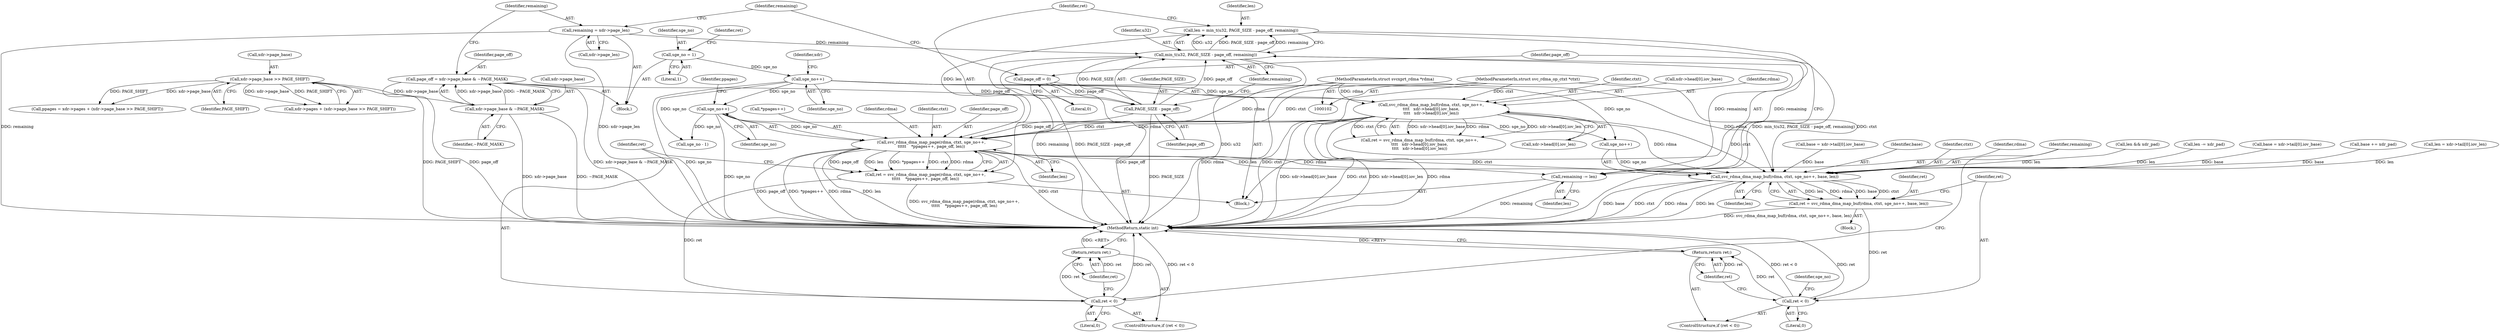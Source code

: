 digraph "0_linux_c70422f760c120480fee4de6c38804c72aa26bc1_35@integer" {
"1000211" [label="(Call,len = min_t(u32, PAGE_SIZE - page_off, remaining))"];
"1000213" [label="(Call,min_t(u32, PAGE_SIZE - page_off, remaining))"];
"1000215" [label="(Call,PAGE_SIZE - page_off)"];
"1000196" [label="(Call,page_off = xdr->page_base & ~PAGE_MASK)"];
"1000198" [label="(Call,xdr->page_base & ~PAGE_MASK)"];
"1000191" [label="(Call,xdr->page_base >> PAGE_SHIFT)"];
"1000240" [label="(Call,page_off = 0)"];
"1000237" [label="(Call,remaining -= len)"];
"1000221" [label="(Call,svc_rdma_dma_map_page(rdma, ctxt, sge_no++,\n\t\t\t\t\t    *ppages++, page_off, len))"];
"1000121" [label="(Call,svc_rdma_dma_map_buf(rdma, ctxt, sge_no++,\n\t\t\t\t   xdr->head[0].iov_base,\n\t\t\t\t   xdr->head[0].iov_len))"];
"1000103" [label="(MethodParameterIn,struct svcxprt_rdma *rdma)"];
"1000104" [label="(MethodParameterIn,struct svc_rdma_op_ctxt *ctxt)"];
"1000124" [label="(Call,sge_no++)"];
"1000116" [label="(Call,sge_no = 1)"];
"1000224" [label="(Call,sge_no++)"];
"1000211" [label="(Call,len = min_t(u32, PAGE_SIZE - page_off, remaining))"];
"1000203" [label="(Call,remaining = xdr->page_len)"];
"1000219" [label="(Call,ret = svc_rdma_dma_map_page(rdma, ctxt, sge_no++,\n\t\t\t\t\t    *ppages++, page_off, len))"];
"1000232" [label="(Call,ret < 0)"];
"1000235" [label="(Return,return ret;)"];
"1000267" [label="(Call,svc_rdma_dma_map_buf(rdma, ctxt, sge_no++, base, len))"];
"1000265" [label="(Call,ret = svc_rdma_dma_map_buf(rdma, ctxt, sge_no++, base, len))"];
"1000275" [label="(Call,ret < 0)"];
"1000278" [label="(Return,return ret;)"];
"1000242" [label="(Literal,0)"];
"1000243" [label="(Call,base = xdr->tail[0].iov_base)"];
"1000220" [label="(Identifier,ret)"];
"1000232" [label="(Call,ret < 0)"];
"1000273" [label="(Identifier,len)"];
"1000212" [label="(Identifier,len)"];
"1000270" [label="(Call,sge_no++)"];
"1000117" [label="(Identifier,sge_no)"];
"1000213" [label="(Call,min_t(u32, PAGE_SIZE - page_off, remaining))"];
"1000277" [label="(Literal,0)"];
"1000210" [label="(Block,)"];
"1000219" [label="(Call,ret = svc_rdma_dma_map_page(rdma, ctxt, sge_no++,\n\t\t\t\t\t    *ppages++, page_off, len))"];
"1000118" [label="(Literal,1)"];
"1000211" [label="(Call,len = min_t(u32, PAGE_SIZE - page_off, remaining))"];
"1000124" [label="(Call,sge_no++)"];
"1000217" [label="(Identifier,page_off)"];
"1000178" [label="(Call,base += xdr_pad)"];
"1000240" [label="(Call,page_off = 0)"];
"1000265" [label="(Call,ret = svc_rdma_dma_map_buf(rdma, ctxt, sge_no++, base, len))"];
"1000228" [label="(Identifier,ppages)"];
"1000275" [label="(Call,ret < 0)"];
"1000233" [label="(Identifier,ret)"];
"1000241" [label="(Identifier,page_off)"];
"1000116" [label="(Call,sge_no = 1)"];
"1000195" [label="(Identifier,PAGE_SHIFT)"];
"1000209" [label="(Identifier,remaining)"];
"1000234" [label="(Literal,0)"];
"1000236" [label="(Identifier,ret)"];
"1000123" [label="(Identifier,ctxt)"];
"1000126" [label="(Call,xdr->head[0].iov_base)"];
"1000252" [label="(Call,len = xdr->tail[0].iov_len)"];
"1000215" [label="(Call,PAGE_SIZE - page_off)"];
"1000205" [label="(Call,xdr->page_len)"];
"1000120" [label="(Identifier,ret)"];
"1000119" [label="(Call,ret = svc_rdma_dma_map_buf(rdma, ctxt, sge_no++,\n\t\t\t\t   xdr->head[0].iov_base,\n\t\t\t\t   xdr->head[0].iov_len))"];
"1000216" [label="(Identifier,PAGE_SIZE)"];
"1000264" [label="(Block,)"];
"1000149" [label="(Call,base = xdr->tail[0].iov_base)"];
"1000272" [label="(Identifier,base)"];
"1000226" [label="(Call,*ppages++)"];
"1000192" [label="(Call,xdr->page_base)"];
"1000231" [label="(ControlStructure,if (ret < 0))"];
"1000279" [label="(Identifier,ret)"];
"1000224" [label="(Call,sge_no++)"];
"1000122" [label="(Identifier,rdma)"];
"1000281" [label="(Call,sge_no - 1)"];
"1000222" [label="(Identifier,rdma)"];
"1000104" [label="(MethodParameterIn,struct svc_rdma_op_ctxt *ctxt)"];
"1000204" [label="(Identifier,remaining)"];
"1000230" [label="(Identifier,len)"];
"1000133" [label="(Call,xdr->head[0].iov_len)"];
"1000107" [label="(Block,)"];
"1000103" [label="(MethodParameterIn,struct svcxprt_rdma *rdma)"];
"1000282" [label="(Identifier,sge_no)"];
"1000269" [label="(Identifier,ctxt)"];
"1000268" [label="(Identifier,rdma)"];
"1000274" [label="(ControlStructure,if (ret < 0))"];
"1000174" [label="(Call,len && xdr_pad)"];
"1000276" [label="(Identifier,ret)"];
"1000121" [label="(Call,svc_rdma_dma_map_buf(rdma, ctxt, sge_no++,\n\t\t\t\t   xdr->head[0].iov_base,\n\t\t\t\t   xdr->head[0].iov_len))"];
"1000278" [label="(Return,return ret;)"];
"1000197" [label="(Identifier,page_off)"];
"1000198" [label="(Call,xdr->page_base & ~PAGE_MASK)"];
"1000196" [label="(Call,page_off = xdr->page_base & ~PAGE_MASK)"];
"1000221" [label="(Call,svc_rdma_dma_map_page(rdma, ctxt, sge_no++,\n\t\t\t\t\t    *ppages++, page_off, len))"];
"1000267" [label="(Call,svc_rdma_dma_map_buf(rdma, ctxt, sge_no++, base, len))"];
"1000191" [label="(Call,xdr->page_base >> PAGE_SHIFT)"];
"1000223" [label="(Identifier,ctxt)"];
"1000284" [label="(MethodReturn,static int)"];
"1000225" [label="(Identifier,sge_no)"];
"1000214" [label="(Identifier,u32)"];
"1000203" [label="(Call,remaining = xdr->page_len)"];
"1000237" [label="(Call,remaining -= len)"];
"1000129" [label="(Identifier,xdr)"];
"1000229" [label="(Identifier,page_off)"];
"1000266" [label="(Identifier,ret)"];
"1000187" [label="(Call,xdr->pages + (xdr->page_base >> PAGE_SHIFT))"];
"1000125" [label="(Identifier,sge_no)"];
"1000235" [label="(Return,return ret;)"];
"1000202" [label="(Identifier,~PAGE_MASK)"];
"1000238" [label="(Identifier,remaining)"];
"1000218" [label="(Identifier,remaining)"];
"1000185" [label="(Call,ppages = xdr->pages + (xdr->page_base >> PAGE_SHIFT))"];
"1000199" [label="(Call,xdr->page_base)"];
"1000239" [label="(Identifier,len)"];
"1000181" [label="(Call,len -= xdr_pad)"];
"1000211" -> "1000210"  [label="AST: "];
"1000211" -> "1000213"  [label="CFG: "];
"1000212" -> "1000211"  [label="AST: "];
"1000213" -> "1000211"  [label="AST: "];
"1000220" -> "1000211"  [label="CFG: "];
"1000211" -> "1000284"  [label="DDG: min_t(u32, PAGE_SIZE - page_off, remaining)"];
"1000213" -> "1000211"  [label="DDG: u32"];
"1000213" -> "1000211"  [label="DDG: PAGE_SIZE - page_off"];
"1000213" -> "1000211"  [label="DDG: remaining"];
"1000211" -> "1000221"  [label="DDG: len"];
"1000213" -> "1000218"  [label="CFG: "];
"1000214" -> "1000213"  [label="AST: "];
"1000215" -> "1000213"  [label="AST: "];
"1000218" -> "1000213"  [label="AST: "];
"1000213" -> "1000284"  [label="DDG: u32"];
"1000213" -> "1000284"  [label="DDG: remaining"];
"1000213" -> "1000284"  [label="DDG: PAGE_SIZE - page_off"];
"1000215" -> "1000213"  [label="DDG: PAGE_SIZE"];
"1000215" -> "1000213"  [label="DDG: page_off"];
"1000237" -> "1000213"  [label="DDG: remaining"];
"1000203" -> "1000213"  [label="DDG: remaining"];
"1000213" -> "1000237"  [label="DDG: remaining"];
"1000215" -> "1000217"  [label="CFG: "];
"1000216" -> "1000215"  [label="AST: "];
"1000217" -> "1000215"  [label="AST: "];
"1000218" -> "1000215"  [label="CFG: "];
"1000215" -> "1000284"  [label="DDG: PAGE_SIZE"];
"1000196" -> "1000215"  [label="DDG: page_off"];
"1000240" -> "1000215"  [label="DDG: page_off"];
"1000215" -> "1000221"  [label="DDG: page_off"];
"1000196" -> "1000107"  [label="AST: "];
"1000196" -> "1000198"  [label="CFG: "];
"1000197" -> "1000196"  [label="AST: "];
"1000198" -> "1000196"  [label="AST: "];
"1000204" -> "1000196"  [label="CFG: "];
"1000196" -> "1000284"  [label="DDG: page_off"];
"1000196" -> "1000284"  [label="DDG: xdr->page_base & ~PAGE_MASK"];
"1000198" -> "1000196"  [label="DDG: xdr->page_base"];
"1000198" -> "1000196"  [label="DDG: ~PAGE_MASK"];
"1000198" -> "1000202"  [label="CFG: "];
"1000199" -> "1000198"  [label="AST: "];
"1000202" -> "1000198"  [label="AST: "];
"1000198" -> "1000284"  [label="DDG: xdr->page_base"];
"1000198" -> "1000284"  [label="DDG: ~PAGE_MASK"];
"1000191" -> "1000198"  [label="DDG: xdr->page_base"];
"1000191" -> "1000187"  [label="AST: "];
"1000191" -> "1000195"  [label="CFG: "];
"1000192" -> "1000191"  [label="AST: "];
"1000195" -> "1000191"  [label="AST: "];
"1000187" -> "1000191"  [label="CFG: "];
"1000191" -> "1000284"  [label="DDG: PAGE_SHIFT"];
"1000191" -> "1000185"  [label="DDG: xdr->page_base"];
"1000191" -> "1000185"  [label="DDG: PAGE_SHIFT"];
"1000191" -> "1000187"  [label="DDG: xdr->page_base"];
"1000191" -> "1000187"  [label="DDG: PAGE_SHIFT"];
"1000240" -> "1000210"  [label="AST: "];
"1000240" -> "1000242"  [label="CFG: "];
"1000241" -> "1000240"  [label="AST: "];
"1000242" -> "1000240"  [label="AST: "];
"1000209" -> "1000240"  [label="CFG: "];
"1000240" -> "1000284"  [label="DDG: page_off"];
"1000237" -> "1000210"  [label="AST: "];
"1000237" -> "1000239"  [label="CFG: "];
"1000238" -> "1000237"  [label="AST: "];
"1000239" -> "1000237"  [label="AST: "];
"1000241" -> "1000237"  [label="CFG: "];
"1000237" -> "1000284"  [label="DDG: remaining"];
"1000221" -> "1000237"  [label="DDG: len"];
"1000221" -> "1000219"  [label="AST: "];
"1000221" -> "1000230"  [label="CFG: "];
"1000222" -> "1000221"  [label="AST: "];
"1000223" -> "1000221"  [label="AST: "];
"1000224" -> "1000221"  [label="AST: "];
"1000226" -> "1000221"  [label="AST: "];
"1000229" -> "1000221"  [label="AST: "];
"1000230" -> "1000221"  [label="AST: "];
"1000219" -> "1000221"  [label="CFG: "];
"1000221" -> "1000284"  [label="DDG: ctxt"];
"1000221" -> "1000284"  [label="DDG: *ppages++"];
"1000221" -> "1000284"  [label="DDG: page_off"];
"1000221" -> "1000284"  [label="DDG: rdma"];
"1000221" -> "1000284"  [label="DDG: len"];
"1000221" -> "1000219"  [label="DDG: page_off"];
"1000221" -> "1000219"  [label="DDG: len"];
"1000221" -> "1000219"  [label="DDG: *ppages++"];
"1000221" -> "1000219"  [label="DDG: ctxt"];
"1000221" -> "1000219"  [label="DDG: rdma"];
"1000121" -> "1000221"  [label="DDG: rdma"];
"1000121" -> "1000221"  [label="DDG: ctxt"];
"1000103" -> "1000221"  [label="DDG: rdma"];
"1000104" -> "1000221"  [label="DDG: ctxt"];
"1000224" -> "1000221"  [label="DDG: sge_no"];
"1000221" -> "1000267"  [label="DDG: rdma"];
"1000221" -> "1000267"  [label="DDG: ctxt"];
"1000121" -> "1000119"  [label="AST: "];
"1000121" -> "1000133"  [label="CFG: "];
"1000122" -> "1000121"  [label="AST: "];
"1000123" -> "1000121"  [label="AST: "];
"1000124" -> "1000121"  [label="AST: "];
"1000126" -> "1000121"  [label="AST: "];
"1000133" -> "1000121"  [label="AST: "];
"1000119" -> "1000121"  [label="CFG: "];
"1000121" -> "1000284"  [label="DDG: xdr->head[0].iov_base"];
"1000121" -> "1000284"  [label="DDG: ctxt"];
"1000121" -> "1000284"  [label="DDG: xdr->head[0].iov_len"];
"1000121" -> "1000284"  [label="DDG: rdma"];
"1000121" -> "1000119"  [label="DDG: xdr->head[0].iov_base"];
"1000121" -> "1000119"  [label="DDG: rdma"];
"1000121" -> "1000119"  [label="DDG: xdr->head[0].iov_len"];
"1000121" -> "1000119"  [label="DDG: ctxt"];
"1000103" -> "1000121"  [label="DDG: rdma"];
"1000104" -> "1000121"  [label="DDG: ctxt"];
"1000124" -> "1000121"  [label="DDG: sge_no"];
"1000121" -> "1000267"  [label="DDG: rdma"];
"1000121" -> "1000267"  [label="DDG: ctxt"];
"1000103" -> "1000102"  [label="AST: "];
"1000103" -> "1000284"  [label="DDG: rdma"];
"1000103" -> "1000267"  [label="DDG: rdma"];
"1000104" -> "1000102"  [label="AST: "];
"1000104" -> "1000284"  [label="DDG: ctxt"];
"1000104" -> "1000267"  [label="DDG: ctxt"];
"1000124" -> "1000125"  [label="CFG: "];
"1000125" -> "1000124"  [label="AST: "];
"1000129" -> "1000124"  [label="CFG: "];
"1000124" -> "1000284"  [label="DDG: sge_no"];
"1000116" -> "1000124"  [label="DDG: sge_no"];
"1000124" -> "1000224"  [label="DDG: sge_no"];
"1000124" -> "1000270"  [label="DDG: sge_no"];
"1000124" -> "1000281"  [label="DDG: sge_no"];
"1000116" -> "1000107"  [label="AST: "];
"1000116" -> "1000118"  [label="CFG: "];
"1000117" -> "1000116"  [label="AST: "];
"1000118" -> "1000116"  [label="AST: "];
"1000120" -> "1000116"  [label="CFG: "];
"1000224" -> "1000225"  [label="CFG: "];
"1000225" -> "1000224"  [label="AST: "];
"1000228" -> "1000224"  [label="CFG: "];
"1000224" -> "1000284"  [label="DDG: sge_no"];
"1000224" -> "1000270"  [label="DDG: sge_no"];
"1000224" -> "1000281"  [label="DDG: sge_no"];
"1000203" -> "1000107"  [label="AST: "];
"1000203" -> "1000205"  [label="CFG: "];
"1000204" -> "1000203"  [label="AST: "];
"1000205" -> "1000203"  [label="AST: "];
"1000209" -> "1000203"  [label="CFG: "];
"1000203" -> "1000284"  [label="DDG: xdr->page_len"];
"1000203" -> "1000284"  [label="DDG: remaining"];
"1000219" -> "1000210"  [label="AST: "];
"1000220" -> "1000219"  [label="AST: "];
"1000233" -> "1000219"  [label="CFG: "];
"1000219" -> "1000284"  [label="DDG: svc_rdma_dma_map_page(rdma, ctxt, sge_no++,\n\t\t\t\t\t    *ppages++, page_off, len)"];
"1000219" -> "1000232"  [label="DDG: ret"];
"1000232" -> "1000231"  [label="AST: "];
"1000232" -> "1000234"  [label="CFG: "];
"1000233" -> "1000232"  [label="AST: "];
"1000234" -> "1000232"  [label="AST: "];
"1000236" -> "1000232"  [label="CFG: "];
"1000238" -> "1000232"  [label="CFG: "];
"1000232" -> "1000284"  [label="DDG: ret"];
"1000232" -> "1000284"  [label="DDG: ret < 0"];
"1000232" -> "1000235"  [label="DDG: ret"];
"1000235" -> "1000231"  [label="AST: "];
"1000235" -> "1000236"  [label="CFG: "];
"1000236" -> "1000235"  [label="AST: "];
"1000284" -> "1000235"  [label="CFG: "];
"1000235" -> "1000284"  [label="DDG: <RET>"];
"1000236" -> "1000235"  [label="DDG: ret"];
"1000267" -> "1000265"  [label="AST: "];
"1000267" -> "1000273"  [label="CFG: "];
"1000268" -> "1000267"  [label="AST: "];
"1000269" -> "1000267"  [label="AST: "];
"1000270" -> "1000267"  [label="AST: "];
"1000272" -> "1000267"  [label="AST: "];
"1000273" -> "1000267"  [label="AST: "];
"1000265" -> "1000267"  [label="CFG: "];
"1000267" -> "1000284"  [label="DDG: base"];
"1000267" -> "1000284"  [label="DDG: ctxt"];
"1000267" -> "1000284"  [label="DDG: rdma"];
"1000267" -> "1000284"  [label="DDG: len"];
"1000267" -> "1000265"  [label="DDG: len"];
"1000267" -> "1000265"  [label="DDG: rdma"];
"1000267" -> "1000265"  [label="DDG: base"];
"1000267" -> "1000265"  [label="DDG: ctxt"];
"1000270" -> "1000267"  [label="DDG: sge_no"];
"1000178" -> "1000267"  [label="DDG: base"];
"1000243" -> "1000267"  [label="DDG: base"];
"1000149" -> "1000267"  [label="DDG: base"];
"1000181" -> "1000267"  [label="DDG: len"];
"1000252" -> "1000267"  [label="DDG: len"];
"1000174" -> "1000267"  [label="DDG: len"];
"1000265" -> "1000264"  [label="AST: "];
"1000266" -> "1000265"  [label="AST: "];
"1000276" -> "1000265"  [label="CFG: "];
"1000265" -> "1000284"  [label="DDG: svc_rdma_dma_map_buf(rdma, ctxt, sge_no++, base, len)"];
"1000265" -> "1000275"  [label="DDG: ret"];
"1000275" -> "1000274"  [label="AST: "];
"1000275" -> "1000277"  [label="CFG: "];
"1000276" -> "1000275"  [label="AST: "];
"1000277" -> "1000275"  [label="AST: "];
"1000279" -> "1000275"  [label="CFG: "];
"1000282" -> "1000275"  [label="CFG: "];
"1000275" -> "1000284"  [label="DDG: ret < 0"];
"1000275" -> "1000284"  [label="DDG: ret"];
"1000275" -> "1000278"  [label="DDG: ret"];
"1000278" -> "1000274"  [label="AST: "];
"1000278" -> "1000279"  [label="CFG: "];
"1000279" -> "1000278"  [label="AST: "];
"1000284" -> "1000278"  [label="CFG: "];
"1000278" -> "1000284"  [label="DDG: <RET>"];
"1000279" -> "1000278"  [label="DDG: ret"];
}
